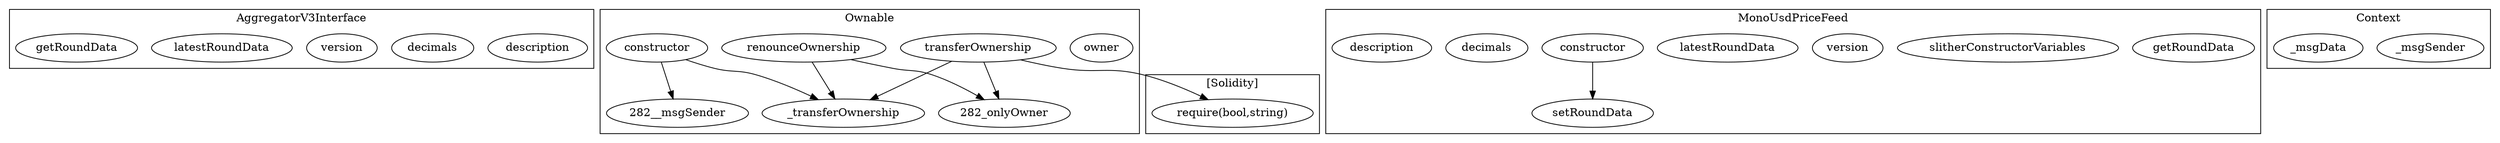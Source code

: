 strict digraph {
subgraph cluster_177_AggregatorV3Interface {
label = "AggregatorV3Interface"
"177_description" [label="description"]
"177_decimals" [label="decimals"]
"177_version" [label="version"]
"177_latestRoundData" [label="latestRoundData"]
"177_getRoundData" [label="getRoundData"]
}subgraph cluster_282_Ownable {
label = "Ownable"
"282__transferOwnership" [label="_transferOwnership"]
"282_owner" [label="owner"]
"282_renounceOwnership" [label="renounceOwnership"]
"282_constructor" [label="constructor"]
"282_transferOwnership" [label="transferOwnership"]
"282_renounceOwnership" -> "282_onlyOwner"
"282_constructor" -> "282__msgSender"
"282_transferOwnership" -> "282_onlyOwner"
"282_renounceOwnership" -> "282__transferOwnership"
"282_constructor" -> "282__transferOwnership"
"282_transferOwnership" -> "282__transferOwnership"
}subgraph cluster_131_MonoUsdPriceFeed {
label = "MonoUsdPriceFeed"
"131_getRoundData" [label="getRoundData"]
"131_setRoundData" [label="setRoundData"]
"131_slitherConstructorVariables" [label="slitherConstructorVariables"]
"131_version" [label="version"]
"131_latestRoundData" [label="latestRoundData"]
"131_constructor" [label="constructor"]
"131_decimals" [label="decimals"]
"131_description" [label="description"]
"131_constructor" -> "131_setRoundData"
}subgraph cluster_382_Context {
label = "Context"
"382__msgSender" [label="_msgSender"]
"382__msgData" [label="_msgData"]
}subgraph cluster_solidity {
label = "[Solidity]"
"require(bool,string)" 
"282_transferOwnership" -> "require(bool,string)"
}
}